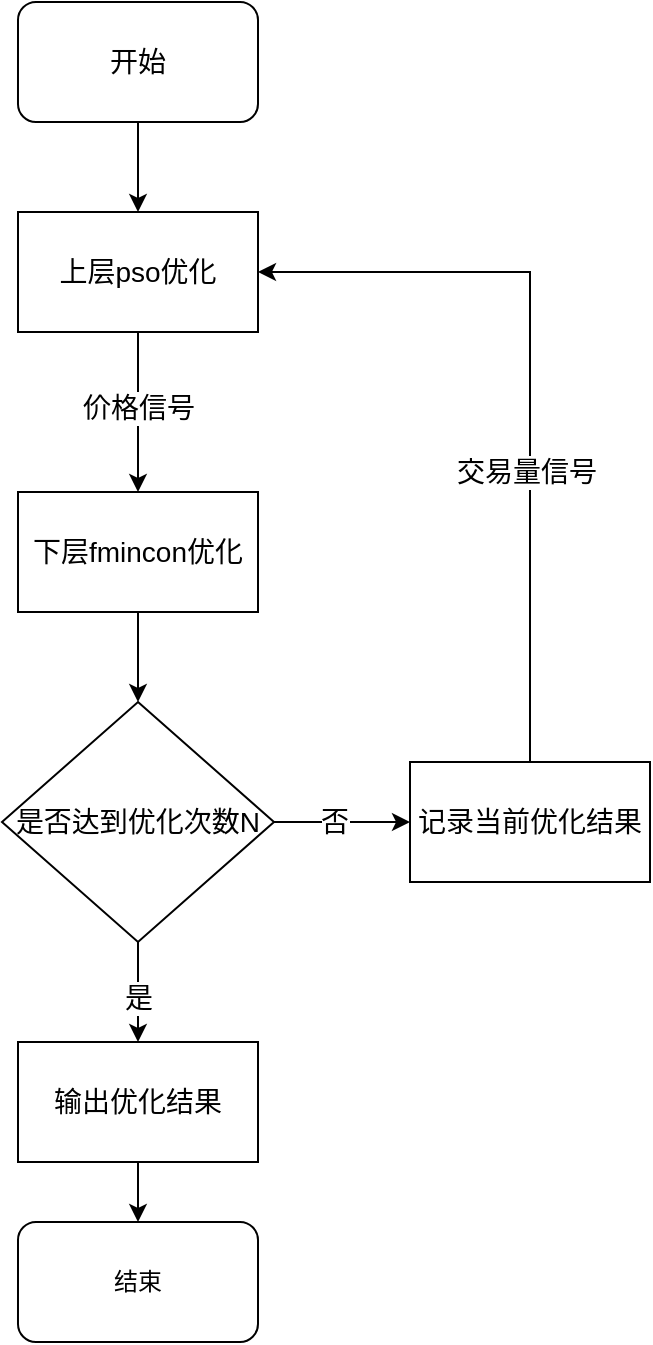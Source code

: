 <mxfile version="26.2.15">
  <diagram name="第 1 页" id="NpuHGnfu-ph3bIIVyVUr">
    <mxGraphModel dx="1418" dy="798" grid="1" gridSize="10" guides="1" tooltips="1" connect="1" arrows="1" fold="1" page="1" pageScale="1" pageWidth="827" pageHeight="1169" math="0" shadow="0">
      <root>
        <mxCell id="0" />
        <mxCell id="1" parent="0" />
        <mxCell id="2bqwE9sCE4XwtIiaSVpf-8" style="edgeStyle=orthogonalEdgeStyle;rounded=0;orthogonalLoop=1;jettySize=auto;html=1;exitX=0.5;exitY=1;exitDx=0;exitDy=0;entryX=0.5;entryY=0;entryDx=0;entryDy=0;fontSize=14;" edge="1" parent="1" source="2bqwE9sCE4XwtIiaSVpf-1" target="2bqwE9sCE4XwtIiaSVpf-7">
          <mxGeometry relative="1" as="geometry" />
        </mxCell>
        <mxCell id="2bqwE9sCE4XwtIiaSVpf-1" value="开始" style="rounded=1;whiteSpace=wrap;html=1;fontSize=14;" vertex="1" parent="1">
          <mxGeometry x="294" y="350" width="120" height="60" as="geometry" />
        </mxCell>
        <mxCell id="2bqwE9sCE4XwtIiaSVpf-12" value="" style="edgeStyle=orthogonalEdgeStyle;rounded=0;orthogonalLoop=1;jettySize=auto;html=1;fontSize=14;" edge="1" parent="1" source="2bqwE9sCE4XwtIiaSVpf-7" target="2bqwE9sCE4XwtIiaSVpf-11">
          <mxGeometry relative="1" as="geometry" />
        </mxCell>
        <mxCell id="2bqwE9sCE4XwtIiaSVpf-13" value="价格信号" style="edgeLabel;html=1;align=center;verticalAlign=middle;resizable=0;points=[];fontSize=14;" vertex="1" connectable="0" parent="2bqwE9sCE4XwtIiaSVpf-12">
          <mxGeometry x="-0.05" relative="1" as="geometry">
            <mxPoint as="offset" />
          </mxGeometry>
        </mxCell>
        <mxCell id="2bqwE9sCE4XwtIiaSVpf-7" value="上层pso优化" style="rounded=0;whiteSpace=wrap;html=1;fontSize=14;" vertex="1" parent="1">
          <mxGeometry x="294" y="455" width="120" height="60" as="geometry" />
        </mxCell>
        <mxCell id="2bqwE9sCE4XwtIiaSVpf-15" value="" style="edgeStyle=orthogonalEdgeStyle;rounded=0;orthogonalLoop=1;jettySize=auto;html=1;fontSize=14;" edge="1" parent="1" source="2bqwE9sCE4XwtIiaSVpf-11" target="2bqwE9sCE4XwtIiaSVpf-14">
          <mxGeometry relative="1" as="geometry" />
        </mxCell>
        <mxCell id="2bqwE9sCE4XwtIiaSVpf-11" value="下层fmincon优化" style="rounded=0;whiteSpace=wrap;html=1;fontSize=14;" vertex="1" parent="1">
          <mxGeometry x="294" y="595" width="120" height="60" as="geometry" />
        </mxCell>
        <mxCell id="2bqwE9sCE4XwtIiaSVpf-17" value="" style="edgeStyle=orthogonalEdgeStyle;rounded=0;orthogonalLoop=1;jettySize=auto;html=1;fontSize=14;" edge="1" parent="1" source="2bqwE9sCE4XwtIiaSVpf-14" target="2bqwE9sCE4XwtIiaSVpf-16">
          <mxGeometry relative="1" as="geometry" />
        </mxCell>
        <mxCell id="2bqwE9sCE4XwtIiaSVpf-18" value="是" style="edgeLabel;html=1;align=center;verticalAlign=middle;resizable=0;points=[];fontSize=14;" vertex="1" connectable="0" parent="2bqwE9sCE4XwtIiaSVpf-17">
          <mxGeometry x="0.1" relative="1" as="geometry">
            <mxPoint as="offset" />
          </mxGeometry>
        </mxCell>
        <mxCell id="2bqwE9sCE4XwtIiaSVpf-22" value="" style="edgeStyle=orthogonalEdgeStyle;rounded=0;orthogonalLoop=1;jettySize=auto;html=1;fontSize=14;" edge="1" parent="1" source="2bqwE9sCE4XwtIiaSVpf-14" target="2bqwE9sCE4XwtIiaSVpf-21">
          <mxGeometry relative="1" as="geometry" />
        </mxCell>
        <mxCell id="2bqwE9sCE4XwtIiaSVpf-23" value="否" style="edgeLabel;html=1;align=center;verticalAlign=middle;resizable=0;points=[];fontSize=14;" vertex="1" connectable="0" parent="2bqwE9sCE4XwtIiaSVpf-22">
          <mxGeometry x="-0.114" relative="1" as="geometry">
            <mxPoint as="offset" />
          </mxGeometry>
        </mxCell>
        <mxCell id="2bqwE9sCE4XwtIiaSVpf-14" value="是否达到优化次数N" style="rhombus;whiteSpace=wrap;html=1;rounded=0;fontSize=14;" vertex="1" parent="1">
          <mxGeometry x="286" y="700" width="136" height="120" as="geometry" />
        </mxCell>
        <mxCell id="2bqwE9sCE4XwtIiaSVpf-30" style="edgeStyle=orthogonalEdgeStyle;rounded=0;orthogonalLoop=1;jettySize=auto;html=1;exitX=0.5;exitY=1;exitDx=0;exitDy=0;entryX=0.5;entryY=0;entryDx=0;entryDy=0;" edge="1" parent="1" source="2bqwE9sCE4XwtIiaSVpf-16" target="2bqwE9sCE4XwtIiaSVpf-28">
          <mxGeometry relative="1" as="geometry" />
        </mxCell>
        <mxCell id="2bqwE9sCE4XwtIiaSVpf-16" value="输出优化结果" style="whiteSpace=wrap;html=1;rounded=0;fontSize=14;" vertex="1" parent="1">
          <mxGeometry x="294" y="870" width="120" height="60" as="geometry" />
        </mxCell>
        <mxCell id="2bqwE9sCE4XwtIiaSVpf-24" style="edgeStyle=orthogonalEdgeStyle;rounded=0;orthogonalLoop=1;jettySize=auto;html=1;exitX=0.5;exitY=0;exitDx=0;exitDy=0;entryX=1;entryY=0.5;entryDx=0;entryDy=0;fontSize=14;" edge="1" parent="1" source="2bqwE9sCE4XwtIiaSVpf-21" target="2bqwE9sCE4XwtIiaSVpf-7">
          <mxGeometry relative="1" as="geometry" />
        </mxCell>
        <mxCell id="2bqwE9sCE4XwtIiaSVpf-25" value="交易量信号" style="edgeLabel;html=1;align=center;verticalAlign=middle;resizable=0;points=[];fontSize=14;" vertex="1" connectable="0" parent="2bqwE9sCE4XwtIiaSVpf-24">
          <mxGeometry x="-0.237" y="2" relative="1" as="geometry">
            <mxPoint as="offset" />
          </mxGeometry>
        </mxCell>
        <mxCell id="2bqwE9sCE4XwtIiaSVpf-21" value="记录当前优化结果" style="whiteSpace=wrap;html=1;rounded=0;fontSize=14;" vertex="1" parent="1">
          <mxGeometry x="490" y="730" width="120" height="60" as="geometry" />
        </mxCell>
        <mxCell id="2bqwE9sCE4XwtIiaSVpf-28" value="结束" style="rounded=1;whiteSpace=wrap;html=1;" vertex="1" parent="1">
          <mxGeometry x="294" y="960" width="120" height="60" as="geometry" />
        </mxCell>
      </root>
    </mxGraphModel>
  </diagram>
</mxfile>
